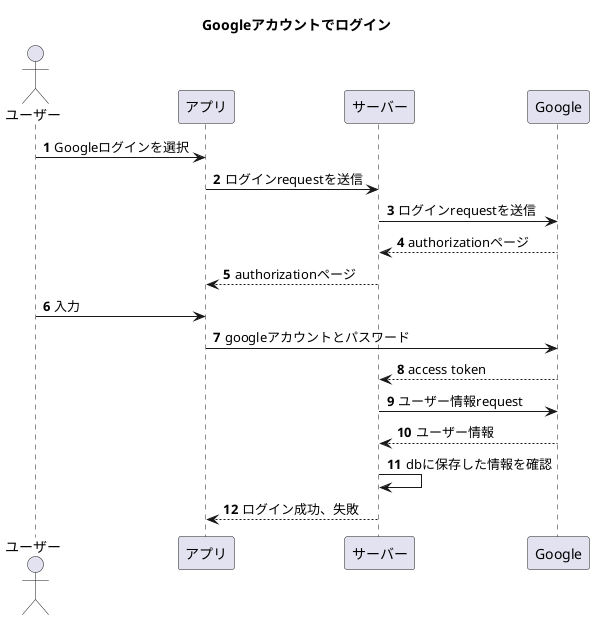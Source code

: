 @startuml google_login
title Googleアカウントでログイン

actor ユーザー as user
participant アプリ as app
participant サーバー as server
participant Google as google

autonumber
user->app: Googleログインを選択
app->server: ログインrequestを送信
server->google: ログインrequestを送信
google-->server: authorizationページ
server-->app: authorizationページ 
user->app: 入力
app->google: googleアカウントとパスワード
google-->server: access token
server->google: ユーザー情報request
google-->server: ユーザー情報
server->server: dbに保存した情報を確認
server-->app: ログイン成功、失敗

@enduml
